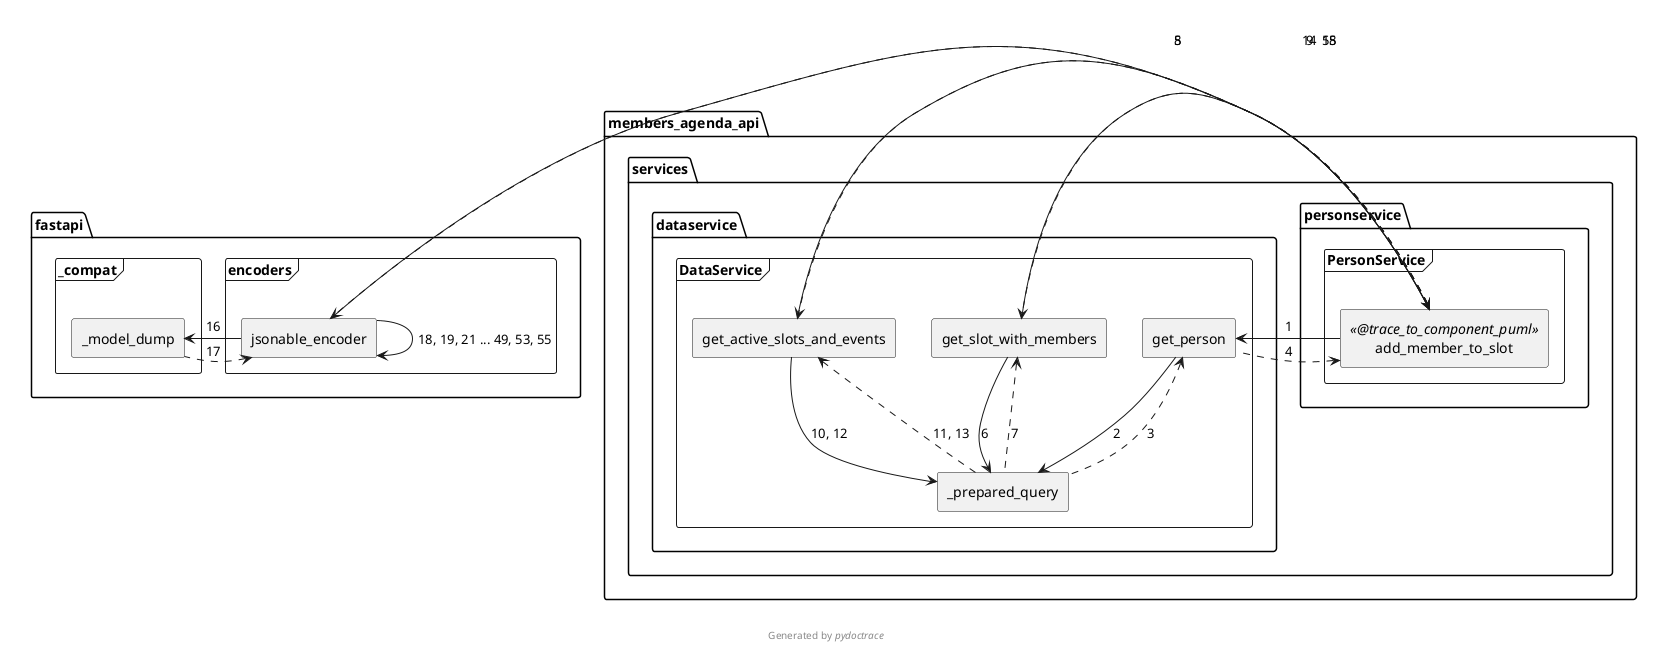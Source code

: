 @startuml members_agenda_api.services.personservice.add_member_to_slot-component
skinparam BoxPadding 10
skinparam componentStyle rectangle

rectangle None #line:transparent;text:transparent {
  package members_agenda_api {
    package services {
      package personservice {
        frame PersonService {
          [members_agenda_api.services.personservice.PersonService.add_member_to_slot] as "add_member_to_slot" << @trace_to_component_puml >>
        }
      }
      package dataservice {
        frame DataService {
          [members_agenda_api.services.dataservice.DataService.get_person] as "get_person"
          [members_agenda_api.services.dataservice.DataService._prepared_query] as "_prepared_query"
          [members_agenda_api.services.dataservice.DataService.get_slot_with_members] as "get_slot_with_members"
          [members_agenda_api.services.dataservice.DataService.get_active_slots_and_events] as "get_active_slots_and_events"
        }
      }
    }
  }
  package fastapi {
    frame encoders {
      [fastapi.encoders.jsonable_encoder] as "jsonable_encoder"
    }
    frame _compat {
      [fastapi._compat._model_dump] as "_model_dump"
    }
  }
}
[members_agenda_api.services.personservice.PersonService.add_member_to_slot] -> [members_agenda_api.services.dataservice.DataService.get_person] : 1
[members_agenda_api.services.personservice.PersonService.add_member_to_slot] <. [members_agenda_api.services.dataservice.DataService.get_person] : 4
[members_agenda_api.services.dataservice.DataService.get_person] --> [members_agenda_api.services.dataservice.DataService._prepared_query] : 2
[members_agenda_api.services.dataservice.DataService.get_person] <.. [members_agenda_api.services.dataservice.DataService._prepared_query] : 3
[members_agenda_api.services.personservice.PersonService.add_member_to_slot] -> [members_agenda_api.services.dataservice.DataService.get_slot_with_members] : 5
[members_agenda_api.services.personservice.PersonService.add_member_to_slot] <. [members_agenda_api.services.dataservice.DataService.get_slot_with_members] : 8
[members_agenda_api.services.dataservice.DataService.get_slot_with_members] --> [members_agenda_api.services.dataservice.DataService._prepared_query] : 6
[members_agenda_api.services.dataservice.DataService.get_slot_with_members] <.. [members_agenda_api.services.dataservice.DataService._prepared_query] : 7
[members_agenda_api.services.personservice.PersonService.add_member_to_slot] -> [members_agenda_api.services.dataservice.DataService.get_active_slots_and_events] : 9
[members_agenda_api.services.personservice.PersonService.add_member_to_slot] <. [members_agenda_api.services.dataservice.DataService.get_active_slots_and_events] : 14
[members_agenda_api.services.dataservice.DataService.get_active_slots_and_events] --> [members_agenda_api.services.dataservice.DataService._prepared_query] : 10, 12
[members_agenda_api.services.dataservice.DataService.get_active_slots_and_events] <.. [members_agenda_api.services.dataservice.DataService._prepared_query] : 11, 13
[members_agenda_api.services.personservice.PersonService.add_member_to_slot] -> [fastapi.encoders.jsonable_encoder] : 15
[members_agenda_api.services.personservice.PersonService.add_member_to_slot] <. [fastapi.encoders.jsonable_encoder] : 58
[fastapi.encoders.jsonable_encoder] -> [fastapi._compat._model_dump] : 16
[fastapi.encoders.jsonable_encoder] <. [fastapi._compat._model_dump] : 17
[fastapi.encoders.jsonable_encoder] -> [fastapi.encoders.jsonable_encoder] : 18, 19, 21 ... 49, 53, 55

footer Generated by //pydoctrace//
@enduml
